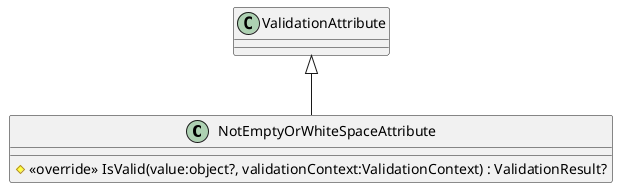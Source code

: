 @startuml
class NotEmptyOrWhiteSpaceAttribute {
    # <<override>> IsValid(value:object?, validationContext:ValidationContext) : ValidationResult?
}
ValidationAttribute <|-- NotEmptyOrWhiteSpaceAttribute
@enduml
